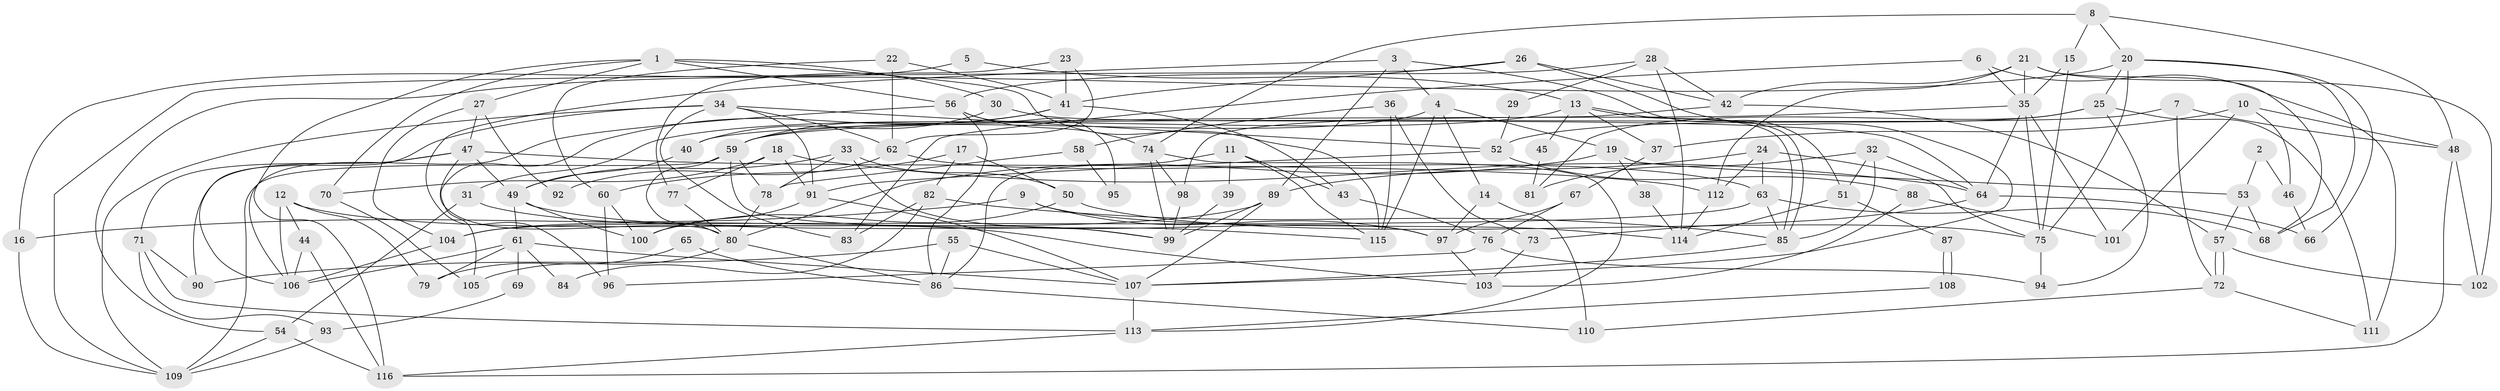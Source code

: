 // coarse degree distribution, {7: 0.08695652173913043, 4: 0.2463768115942029, 2: 0.11594202898550725, 5: 0.2028985507246377, 3: 0.21739130434782608, 8: 0.028985507246376812, 6: 0.028985507246376812, 9: 0.028985507246376812, 11: 0.014492753623188406, 10: 0.014492753623188406, 14: 0.014492753623188406}
// Generated by graph-tools (version 1.1) at 2025/55/03/04/25 21:55:15]
// undirected, 116 vertices, 232 edges
graph export_dot {
graph [start="1"]
  node [color=gray90,style=filled];
  1;
  2;
  3;
  4;
  5;
  6;
  7;
  8;
  9;
  10;
  11;
  12;
  13;
  14;
  15;
  16;
  17;
  18;
  19;
  20;
  21;
  22;
  23;
  24;
  25;
  26;
  27;
  28;
  29;
  30;
  31;
  32;
  33;
  34;
  35;
  36;
  37;
  38;
  39;
  40;
  41;
  42;
  43;
  44;
  45;
  46;
  47;
  48;
  49;
  50;
  51;
  52;
  53;
  54;
  55;
  56;
  57;
  58;
  59;
  60;
  61;
  62;
  63;
  64;
  65;
  66;
  67;
  68;
  69;
  70;
  71;
  72;
  73;
  74;
  75;
  76;
  77;
  78;
  79;
  80;
  81;
  82;
  83;
  84;
  85;
  86;
  87;
  88;
  89;
  90;
  91;
  92;
  93;
  94;
  95;
  96;
  97;
  98;
  99;
  100;
  101;
  102;
  103;
  104;
  105;
  106;
  107;
  108;
  109;
  110;
  111;
  112;
  113;
  114;
  115;
  116;
  1 -- 56;
  1 -- 70;
  1 -- 27;
  1 -- 30;
  1 -- 115;
  1 -- 116;
  2 -- 46;
  2 -- 53;
  3 -- 4;
  3 -- 89;
  3 -- 51;
  3 -- 96;
  4 -- 115;
  4 -- 59;
  4 -- 14;
  4 -- 19;
  5 -- 13;
  5 -- 16;
  6 -- 35;
  6 -- 111;
  6 -- 83;
  7 -- 48;
  7 -- 59;
  7 -- 72;
  8 -- 15;
  8 -- 20;
  8 -- 48;
  8 -- 74;
  9 -- 97;
  9 -- 114;
  9 -- 16;
  10 -- 37;
  10 -- 48;
  10 -- 46;
  10 -- 101;
  11 -- 86;
  11 -- 43;
  11 -- 39;
  11 -- 115;
  12 -- 44;
  12 -- 106;
  12 -- 79;
  12 -- 103;
  13 -- 85;
  13 -- 85;
  13 -- 31;
  13 -- 37;
  13 -- 45;
  14 -- 110;
  14 -- 97;
  15 -- 75;
  15 -- 35;
  16 -- 109;
  17 -- 60;
  17 -- 50;
  17 -- 82;
  18 -- 64;
  18 -- 91;
  18 -- 70;
  18 -- 77;
  19 -- 80;
  19 -- 38;
  19 -- 53;
  20 -- 68;
  20 -- 75;
  20 -- 25;
  20 -- 54;
  20 -- 66;
  21 -- 42;
  21 -- 102;
  21 -- 35;
  21 -- 68;
  21 -- 112;
  22 -- 41;
  22 -- 62;
  22 -- 60;
  23 -- 62;
  23 -- 77;
  23 -- 41;
  24 -- 89;
  24 -- 63;
  24 -- 75;
  24 -- 112;
  25 -- 52;
  25 -- 81;
  25 -- 94;
  25 -- 111;
  26 -- 41;
  26 -- 109;
  26 -- 42;
  26 -- 107;
  27 -- 47;
  27 -- 92;
  27 -- 104;
  28 -- 42;
  28 -- 114;
  28 -- 29;
  28 -- 56;
  29 -- 52;
  30 -- 40;
  30 -- 64;
  31 -- 99;
  31 -- 54;
  32 -- 85;
  32 -- 64;
  32 -- 51;
  32 -- 81;
  33 -- 78;
  33 -- 49;
  33 -- 50;
  33 -- 97;
  34 -- 91;
  34 -- 106;
  34 -- 52;
  34 -- 62;
  34 -- 83;
  34 -- 109;
  35 -- 75;
  35 -- 40;
  35 -- 64;
  35 -- 101;
  36 -- 115;
  36 -- 73;
  36 -- 58;
  37 -- 67;
  38 -- 114;
  39 -- 99;
  40 -- 49;
  41 -- 59;
  41 -- 43;
  41 -- 105;
  42 -- 57;
  42 -- 98;
  43 -- 76;
  44 -- 116;
  44 -- 106;
  45 -- 81;
  46 -- 66;
  47 -- 112;
  47 -- 90;
  47 -- 49;
  47 -- 71;
  47 -- 80;
  48 -- 116;
  48 -- 102;
  49 -- 115;
  49 -- 61;
  49 -- 100;
  50 -- 100;
  50 -- 75;
  51 -- 87;
  51 -- 114;
  52 -- 88;
  52 -- 91;
  53 -- 68;
  53 -- 57;
  54 -- 116;
  54 -- 109;
  55 -- 86;
  55 -- 107;
  55 -- 90;
  56 -- 74;
  56 -- 86;
  56 -- 95;
  56 -- 106;
  57 -- 72;
  57 -- 72;
  57 -- 102;
  58 -- 78;
  58 -- 95;
  59 -- 109;
  59 -- 99;
  59 -- 78;
  59 -- 80;
  60 -- 100;
  60 -- 96;
  61 -- 107;
  61 -- 69;
  61 -- 79;
  61 -- 84;
  61 -- 106;
  62 -- 63;
  62 -- 92;
  63 -- 104;
  63 -- 85;
  63 -- 68;
  64 -- 66;
  64 -- 73;
  65 -- 86;
  65 -- 79;
  67 -- 97;
  67 -- 76;
  69 -- 93;
  70 -- 105;
  71 -- 113;
  71 -- 90;
  71 -- 93;
  72 -- 110;
  72 -- 111;
  73 -- 103;
  74 -- 98;
  74 -- 99;
  74 -- 113;
  75 -- 94;
  76 -- 94;
  76 -- 96;
  77 -- 80;
  78 -- 80;
  80 -- 86;
  80 -- 105;
  82 -- 83;
  82 -- 84;
  82 -- 85;
  85 -- 107;
  86 -- 110;
  87 -- 108;
  87 -- 108;
  88 -- 101;
  88 -- 103;
  89 -- 107;
  89 -- 104;
  89 -- 99;
  91 -- 107;
  91 -- 100;
  93 -- 109;
  97 -- 103;
  98 -- 99;
  104 -- 106;
  107 -- 113;
  108 -- 113;
  112 -- 114;
  113 -- 116;
}
